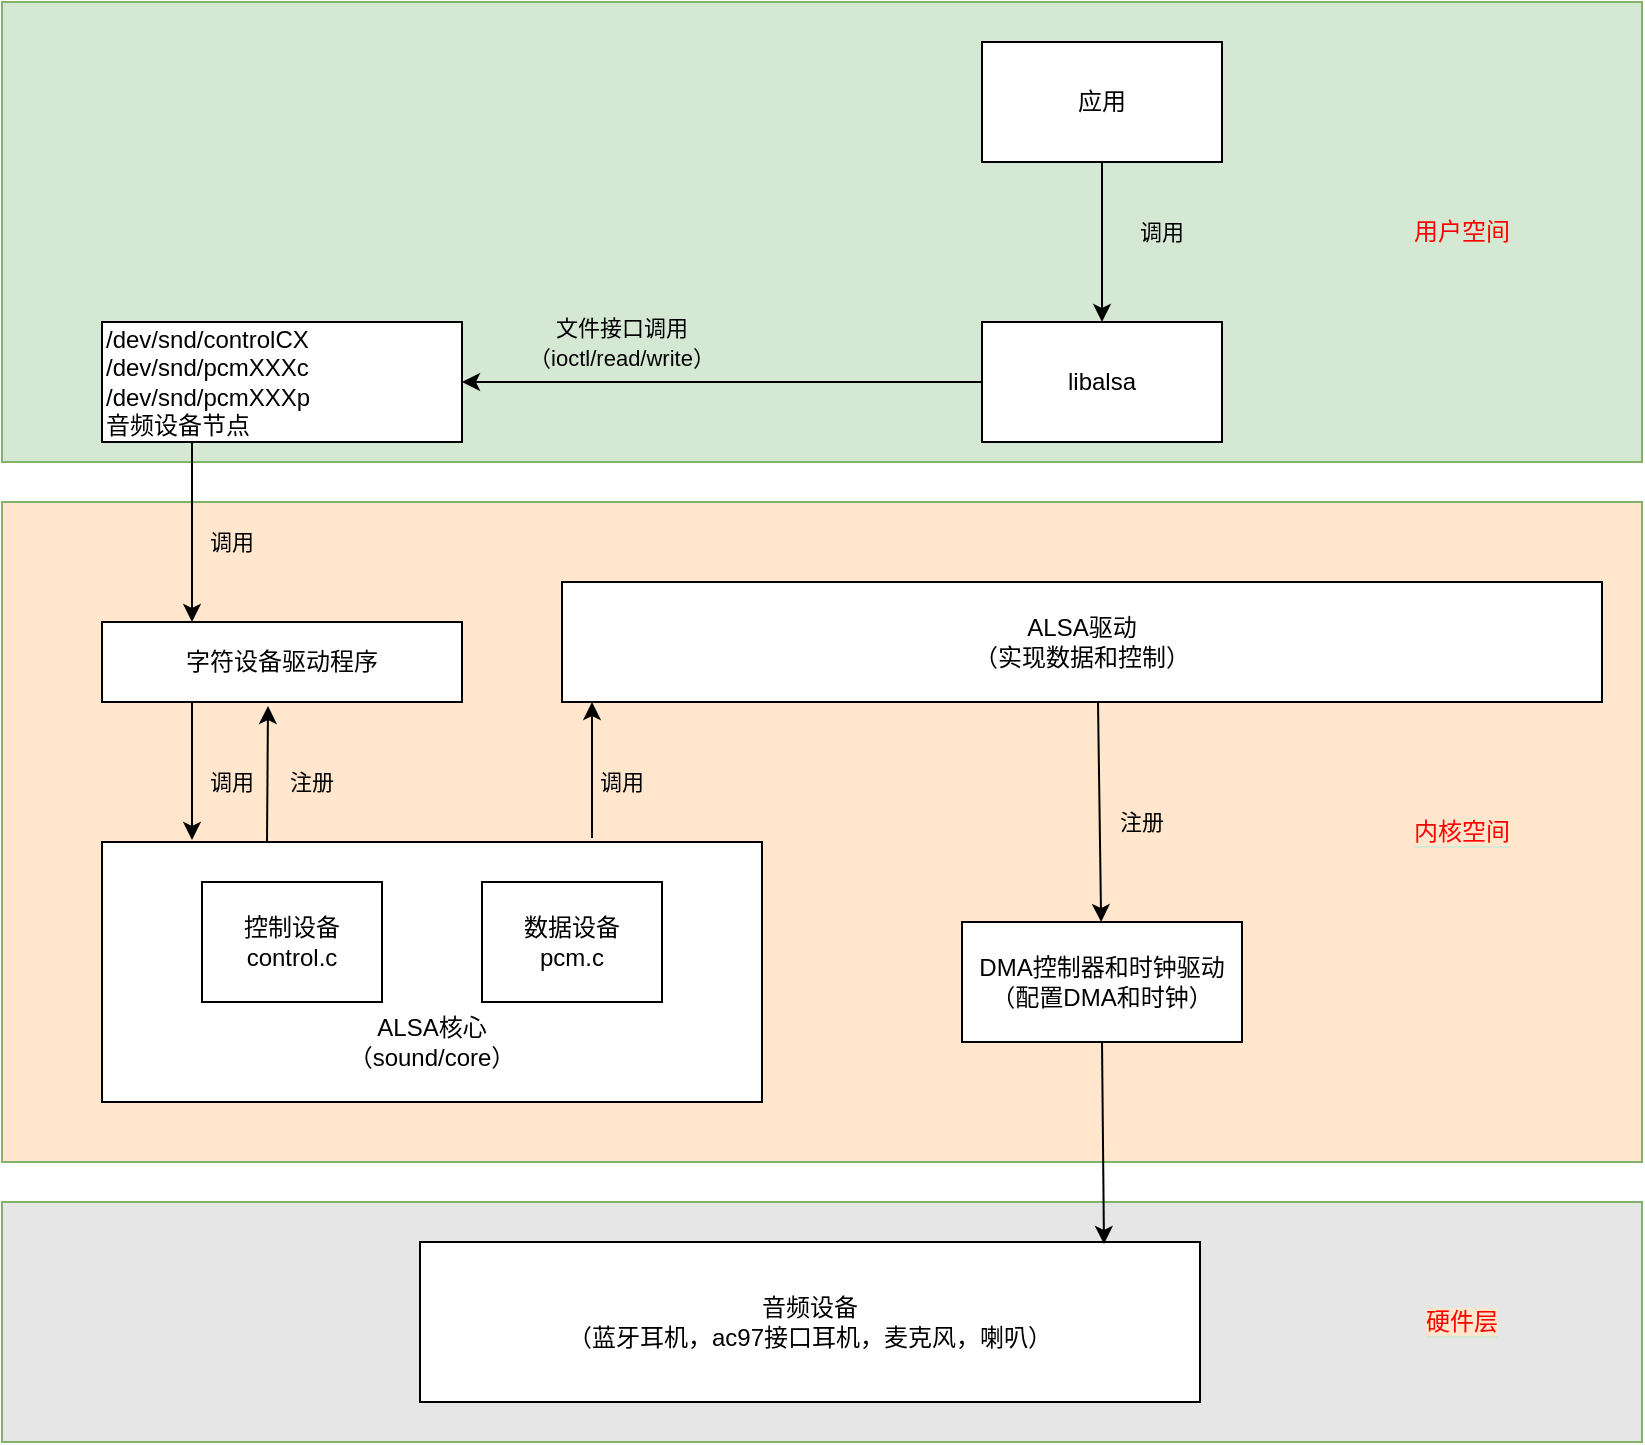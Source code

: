 <mxfile version="14.8.3" type="github">
  <diagram id="8qPLRy9dRH75e9D9rNFp" name="Page-1">
    <mxGraphModel dx="1422" dy="693" grid="1" gridSize="10" guides="1" tooltips="1" connect="1" arrows="1" fold="1" page="1" pageScale="1" pageWidth="827" pageHeight="1169" math="0" shadow="0">
      <root>
        <mxCell id="0" />
        <mxCell id="1" parent="0" />
        <mxCell id="54dJCSdVns1m2ge1cCNw-12" value="" style="rounded=0;whiteSpace=wrap;html=1;fillColor=#d5e8d4;strokeColor=#82b366;" vertex="1" parent="1">
          <mxGeometry x="10" y="20" width="820" height="230" as="geometry" />
        </mxCell>
        <mxCell id="54dJCSdVns1m2ge1cCNw-1" value="应用" style="rounded=0;whiteSpace=wrap;html=1;labelBackgroundColor=#FFFFFF;" vertex="1" parent="1">
          <mxGeometry x="500" y="40" width="120" height="60" as="geometry" />
        </mxCell>
        <mxCell id="54dJCSdVns1m2ge1cCNw-4" value="libalsa" style="rounded=0;whiteSpace=wrap;html=1;fillColor=#FFFFFF;" vertex="1" parent="1">
          <mxGeometry x="500" y="180" width="120" height="60" as="geometry" />
        </mxCell>
        <mxCell id="54dJCSdVns1m2ge1cCNw-5" value="/dev/snd/controlCX&lt;br&gt;/dev/snd/pcmXXXc&lt;br&gt;/dev/snd/pcmXXXp&lt;br&gt;音频设备节点" style="rounded=0;whiteSpace=wrap;html=1;align=left;" vertex="1" parent="1">
          <mxGeometry x="60" y="180" width="180" height="60" as="geometry" />
        </mxCell>
        <mxCell id="54dJCSdVns1m2ge1cCNw-15" value="用户空间" style="text;html=1;strokeColor=none;fillColor=none;align=center;verticalAlign=middle;whiteSpace=wrap;rounded=0;labelBackgroundColor=#D5E8D4;fontColor=#FF0000;" vertex="1" parent="1">
          <mxGeometry x="700" y="120" width="80" height="30" as="geometry" />
        </mxCell>
        <mxCell id="54dJCSdVns1m2ge1cCNw-16" value="" style="rounded=0;whiteSpace=wrap;html=1;strokeColor=#82b366;fillColor=#FFE6CC;" vertex="1" parent="1">
          <mxGeometry x="10" y="270" width="820" height="330" as="geometry" />
        </mxCell>
        <mxCell id="54dJCSdVns1m2ge1cCNw-18" value="&lt;span style=&quot;background-color: rgb(255 , 230 , 204)&quot;&gt;内核空间&lt;/span&gt;" style="text;html=1;strokeColor=none;fillColor=none;align=center;verticalAlign=middle;whiteSpace=wrap;rounded=0;labelBackgroundColor=#D5E8D4;fontColor=#FF0000;" vertex="1" parent="1">
          <mxGeometry x="700" y="420" width="80" height="30" as="geometry" />
        </mxCell>
        <mxCell id="54dJCSdVns1m2ge1cCNw-21" value="字符设备驱动程序" style="rounded=0;whiteSpace=wrap;html=1;align=center;" vertex="1" parent="1">
          <mxGeometry x="60" y="330" width="180" height="40" as="geometry" />
        </mxCell>
        <mxCell id="54dJCSdVns1m2ge1cCNw-26" value="" style="endArrow=classic;html=1;labelBackgroundColor=#FFD966;fontColor=#FF0000;fillColor=#ffffff;entryX=1;entryY=0.5;entryDx=0;entryDy=0;" edge="1" parent="1" source="54dJCSdVns1m2ge1cCNw-4" target="54dJCSdVns1m2ge1cCNw-5">
          <mxGeometry width="50" height="50" relative="1" as="geometry">
            <mxPoint x="390" y="400" as="sourcePoint" />
            <mxPoint x="240" y="210" as="targetPoint" />
          </mxGeometry>
        </mxCell>
        <mxCell id="54dJCSdVns1m2ge1cCNw-28" value="&lt;meta charset=&quot;utf-8&quot;&gt;&lt;span style=&quot;color: rgb(0, 0, 0); font-family: helvetica; font-size: 11px; font-style: normal; font-weight: 400; letter-spacing: normal; text-align: center; text-indent: 0px; text-transform: none; word-spacing: 0px; display: inline; float: none;&quot;&gt;文件接口调用&lt;/span&gt;&lt;br style=&quot;color: rgb(0, 0, 0); font-family: helvetica; font-size: 11px; font-style: normal; font-weight: 400; letter-spacing: normal; text-align: center; text-indent: 0px; text-transform: none; word-spacing: 0px;&quot;&gt;&lt;span style=&quot;color: rgb(0, 0, 0); font-family: helvetica; font-size: 11px; font-style: normal; font-weight: 400; letter-spacing: normal; text-align: center; text-indent: 0px; text-transform: none; word-spacing: 0px; display: inline; float: none;&quot;&gt;（ioctl/read/write）&lt;/span&gt;" style="text;html=1;strokeColor=none;fillColor=none;align=center;verticalAlign=middle;whiteSpace=wrap;rounded=0;labelBackgroundColor=#D5E8D4;fontColor=#FF0000;" vertex="1" parent="1">
          <mxGeometry x="280" y="180" width="80" height="20" as="geometry" />
        </mxCell>
        <mxCell id="54dJCSdVns1m2ge1cCNw-29" value="" style="endArrow=classic;html=1;labelBackgroundColor=#FFD966;fontColor=#FF0000;fillColor=#ffffff;entryX=0.5;entryY=0;entryDx=0;entryDy=0;exitX=0.5;exitY=1;exitDx=0;exitDy=0;" edge="1" parent="1" source="54dJCSdVns1m2ge1cCNw-1" target="54dJCSdVns1m2ge1cCNw-4">
          <mxGeometry width="50" height="50" relative="1" as="geometry">
            <mxPoint x="570" y="200" as="sourcePoint" />
            <mxPoint x="620" y="150" as="targetPoint" />
          </mxGeometry>
        </mxCell>
        <mxCell id="54dJCSdVns1m2ge1cCNw-30" value="&lt;font color=&quot;#000000&quot; face=&quot;helvetica&quot;&gt;&lt;span style=&quot;font-size: 11px&quot;&gt;调用&lt;/span&gt;&lt;/font&gt;" style="text;html=1;strokeColor=none;fillColor=none;align=center;verticalAlign=middle;whiteSpace=wrap;rounded=0;labelBackgroundColor=#D5E8D4;fontColor=#FF0000;" vertex="1" parent="1">
          <mxGeometry x="570" y="125" width="40" height="20" as="geometry" />
        </mxCell>
        <mxCell id="54dJCSdVns1m2ge1cCNw-31" value="" style="endArrow=classic;html=1;labelBackgroundColor=#FFD966;fontColor=#FF0000;fillColor=#ffffff;entryX=0.25;entryY=0;entryDx=0;entryDy=0;exitX=0.25;exitY=1;exitDx=0;exitDy=0;" edge="1" parent="1" source="54dJCSdVns1m2ge1cCNw-5" target="54dJCSdVns1m2ge1cCNw-21">
          <mxGeometry width="50" height="50" relative="1" as="geometry">
            <mxPoint x="160" y="240" as="sourcePoint" />
            <mxPoint x="129.5" y="330" as="targetPoint" />
          </mxGeometry>
        </mxCell>
        <mxCell id="54dJCSdVns1m2ge1cCNw-32" value="&lt;font face=&quot;helvetica&quot;&gt;&lt;span style=&quot;font-size: 11px&quot;&gt;调用&lt;/span&gt;&lt;/font&gt;" style="text;html=1;strokeColor=none;fillColor=none;align=center;verticalAlign=middle;whiteSpace=wrap;rounded=0;labelBackgroundColor=#FFE6CC;" vertex="1" parent="1">
          <mxGeometry x="105" y="280" width="40" height="20" as="geometry" />
        </mxCell>
        <mxCell id="54dJCSdVns1m2ge1cCNw-34" value="" style="rounded=0;whiteSpace=wrap;html=1;align=center;verticalAlign=bottom;" vertex="1" parent="1">
          <mxGeometry x="60" y="440" width="330" height="130" as="geometry" />
        </mxCell>
        <mxCell id="54dJCSdVns1m2ge1cCNw-35" value="控制设备&lt;br&gt;control.c" style="rounded=0;whiteSpace=wrap;html=1;labelBackgroundColor=#FFFFFF;fillColor=#FFFFFF;align=center;" vertex="1" parent="1">
          <mxGeometry x="110" y="460" width="90" height="60" as="geometry" />
        </mxCell>
        <mxCell id="54dJCSdVns1m2ge1cCNw-36" value="数据设备&lt;br&gt;pcm.c" style="rounded=0;whiteSpace=wrap;html=1;labelBackgroundColor=#FFFFFF;fillColor=#FFFFFF;align=center;" vertex="1" parent="1">
          <mxGeometry x="250" y="460" width="90" height="60" as="geometry" />
        </mxCell>
        <mxCell id="54dJCSdVns1m2ge1cCNw-37" value="ALSA驱动&lt;br&gt;（实现数据和控制）" style="rounded=0;whiteSpace=wrap;html=1;labelBackgroundColor=none;fillColor=#FFFFFF;align=center;verticalAlign=middle;" vertex="1" parent="1">
          <mxGeometry x="290" y="310" width="520" height="60" as="geometry" />
        </mxCell>
        <mxCell id="54dJCSdVns1m2ge1cCNw-38" value="DMA控制器和时钟驱动&lt;br&gt;（配置DMA和时钟）" style="rounded=0;whiteSpace=wrap;html=1;labelBackgroundColor=none;fillColor=#FFFFFF;align=center;verticalAlign=middle;" vertex="1" parent="1">
          <mxGeometry x="490" y="480" width="140" height="60" as="geometry" />
        </mxCell>
        <mxCell id="54dJCSdVns1m2ge1cCNw-39" value="" style="rounded=0;whiteSpace=wrap;html=1;strokeColor=#82b366;labelBackgroundColor=#E6E6E6;fillColor=#E6E6E6;" vertex="1" parent="1">
          <mxGeometry x="10" y="620" width="820" height="120" as="geometry" />
        </mxCell>
        <mxCell id="54dJCSdVns1m2ge1cCNw-40" value="&lt;span style=&quot;background-color: rgb(255 , 230 , 204)&quot;&gt;硬件层&lt;/span&gt;" style="text;html=1;strokeColor=none;fillColor=none;align=center;verticalAlign=middle;whiteSpace=wrap;rounded=0;labelBackgroundColor=#D5E8D4;fontColor=#FF0000;" vertex="1" parent="1">
          <mxGeometry x="700" y="665" width="80" height="30" as="geometry" />
        </mxCell>
        <mxCell id="54dJCSdVns1m2ge1cCNw-41" value="音频设备&lt;br&gt;（蓝牙耳机，ac97接口耳机，麦克风，喇叭）" style="rounded=0;whiteSpace=wrap;html=1;labelBackgroundColor=none;fillColor=#FFFFFF;align=center;verticalAlign=middle;" vertex="1" parent="1">
          <mxGeometry x="219" y="640" width="390" height="80" as="geometry" />
        </mxCell>
        <mxCell id="54dJCSdVns1m2ge1cCNw-43" value="" style="endArrow=classic;html=1;labelBackgroundColor=#FFD966;fontColor=#FF0000;fillColor=#ffffff;exitX=0.25;exitY=1;exitDx=0;exitDy=0;" edge="1" parent="1" source="54dJCSdVns1m2ge1cCNw-21">
          <mxGeometry width="50" height="50" relative="1" as="geometry">
            <mxPoint x="115" y="250" as="sourcePoint" />
            <mxPoint x="105" y="439" as="targetPoint" />
          </mxGeometry>
        </mxCell>
        <mxCell id="54dJCSdVns1m2ge1cCNw-44" value="&lt;font face=&quot;helvetica&quot;&gt;&lt;span style=&quot;font-size: 11px&quot;&gt;调用&lt;/span&gt;&lt;/font&gt;" style="text;html=1;strokeColor=none;fillColor=none;align=center;verticalAlign=middle;whiteSpace=wrap;rounded=0;labelBackgroundColor=#FFE6CC;" vertex="1" parent="1">
          <mxGeometry x="105" y="400" width="40" height="20" as="geometry" />
        </mxCell>
        <mxCell id="54dJCSdVns1m2ge1cCNw-45" value="" style="endArrow=classic;html=1;labelBackgroundColor=#FFD966;fontColor=#000000;fillColor=#ffffff;exitX=0.25;exitY=0;exitDx=0;exitDy=0;" edge="1" parent="1" source="54dJCSdVns1m2ge1cCNw-34">
          <mxGeometry width="50" height="50" relative="1" as="geometry">
            <mxPoint x="180" y="442" as="sourcePoint" />
            <mxPoint x="143" y="372" as="targetPoint" />
          </mxGeometry>
        </mxCell>
        <mxCell id="54dJCSdVns1m2ge1cCNw-46" value="&lt;font face=&quot;helvetica&quot;&gt;&lt;span style=&quot;font-size: 11px&quot;&gt;注册&lt;/span&gt;&lt;/font&gt;" style="text;html=1;strokeColor=none;fillColor=none;align=center;verticalAlign=middle;whiteSpace=wrap;rounded=0;labelBackgroundColor=#FFE6CC;" vertex="1" parent="1">
          <mxGeometry x="145" y="400" width="40" height="20" as="geometry" />
        </mxCell>
        <mxCell id="54dJCSdVns1m2ge1cCNw-49" value="" style="endArrow=classic;html=1;labelBackgroundColor=#FFD966;fontColor=#000000;fillColor=#ffffff;exitX=0.5;exitY=1;exitDx=0;exitDy=0;" edge="1" parent="1" source="54dJCSdVns1m2ge1cCNw-38">
          <mxGeometry width="50" height="50" relative="1" as="geometry">
            <mxPoint x="560" y="610" as="sourcePoint" />
            <mxPoint x="561" y="641" as="targetPoint" />
          </mxGeometry>
        </mxCell>
        <mxCell id="54dJCSdVns1m2ge1cCNw-50" value="" style="endArrow=classic;html=1;labelBackgroundColor=#FFD966;fontColor=#000000;fillColor=#ffffff;" edge="1" parent="1" target="54dJCSdVns1m2ge1cCNw-38">
          <mxGeometry width="50" height="50" relative="1" as="geometry">
            <mxPoint x="558" y="370" as="sourcePoint" />
            <mxPoint x="600" y="420" as="targetPoint" />
          </mxGeometry>
        </mxCell>
        <mxCell id="54dJCSdVns1m2ge1cCNw-51" value="&lt;font face=&quot;helvetica&quot;&gt;&lt;span style=&quot;font-size: 11px&quot;&gt;注册&lt;/span&gt;&lt;/font&gt;" style="text;html=1;strokeColor=none;fillColor=none;align=center;verticalAlign=middle;whiteSpace=wrap;rounded=0;labelBackgroundColor=#FFE6CC;" vertex="1" parent="1">
          <mxGeometry x="560" y="420" width="40" height="20" as="geometry" />
        </mxCell>
        <mxCell id="54dJCSdVns1m2ge1cCNw-52" value="" style="endArrow=classic;html=1;labelBackgroundColor=#FFD966;fontColor=#000000;fillColor=#ffffff;" edge="1" parent="1">
          <mxGeometry width="50" height="50" relative="1" as="geometry">
            <mxPoint x="305" y="438" as="sourcePoint" />
            <mxPoint x="305" y="370" as="targetPoint" />
          </mxGeometry>
        </mxCell>
        <mxCell id="54dJCSdVns1m2ge1cCNw-55" value="&lt;font face=&quot;helvetica&quot;&gt;&lt;span style=&quot;font-size: 11px&quot;&gt;调用&lt;/span&gt;&lt;/font&gt;" style="text;html=1;strokeColor=none;fillColor=none;align=center;verticalAlign=middle;whiteSpace=wrap;rounded=0;labelBackgroundColor=#FFE6CC;" vertex="1" parent="1">
          <mxGeometry x="300" y="400" width="40" height="20" as="geometry" />
        </mxCell>
        <mxCell id="54dJCSdVns1m2ge1cCNw-57" value="&lt;span style=&quot;&quot;&gt;ALSA核心（sound/core）&lt;/span&gt;" style="text;html=1;strokeColor=none;fillColor=none;align=center;verticalAlign=middle;whiteSpace=wrap;rounded=0;labelBackgroundColor=#FFFFFF;fontColor=#000000;" vertex="1" parent="1">
          <mxGeometry x="165" y="530" width="120" height="20" as="geometry" />
        </mxCell>
      </root>
    </mxGraphModel>
  </diagram>
</mxfile>
